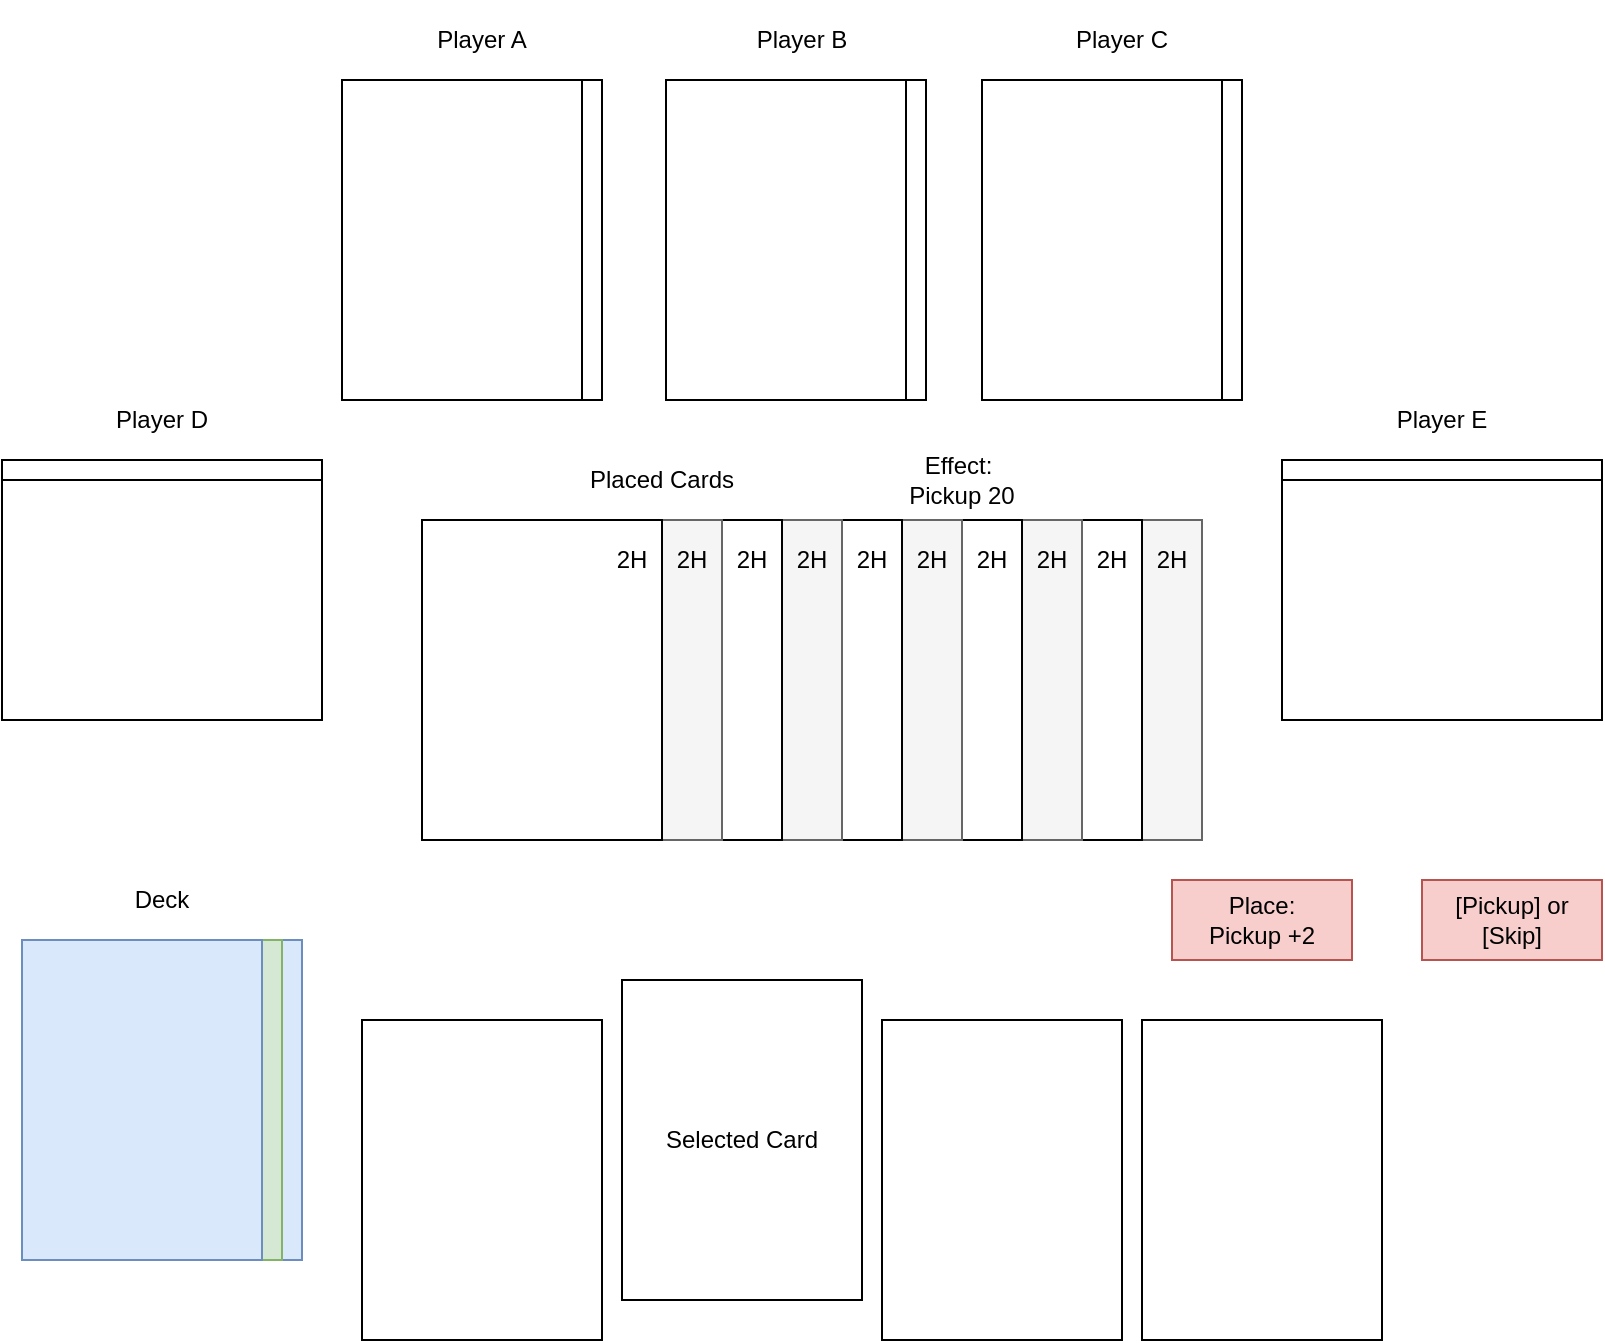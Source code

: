 <mxfile version="13.0.3" type="device"><diagram id="LQLXkiOro173pMAJoZoH" name="Page-1"><mxGraphModel dx="1038" dy="607" grid="1" gridSize="10" guides="1" tooltips="1" connect="1" arrows="1" fold="1" page="1" pageScale="1" pageWidth="850" pageHeight="1100" math="0" shadow="0"><root><mxCell id="0"/><mxCell id="1" parent="0"/><mxCell id="b7hLhrjb28pt0GsFcjPt-1" value="" style="rounded=0;whiteSpace=wrap;html=1;" vertex="1" parent="1"><mxGeometry x="200" y="80" width="120" height="160" as="geometry"/></mxCell><mxCell id="b7hLhrjb28pt0GsFcjPt-2" value="Player A" style="text;html=1;strokeColor=none;fillColor=none;align=center;verticalAlign=middle;whiteSpace=wrap;rounded=0;" vertex="1" parent="1"><mxGeometry x="200" y="40" width="120" height="40" as="geometry"/></mxCell><mxCell id="b7hLhrjb28pt0GsFcjPt-3" value="" style="rounded=0;whiteSpace=wrap;html=1;" vertex="1" parent="1"><mxGeometry x="362" y="80" width="120" height="160" as="geometry"/></mxCell><mxCell id="b7hLhrjb28pt0GsFcjPt-4" value="Player B" style="text;html=1;strokeColor=none;fillColor=none;align=center;verticalAlign=middle;whiteSpace=wrap;rounded=0;" vertex="1" parent="1"><mxGeometry x="360" y="40" width="120" height="40" as="geometry"/></mxCell><mxCell id="b7hLhrjb28pt0GsFcjPt-5" value="" style="rounded=0;whiteSpace=wrap;html=1;" vertex="1" parent="1"><mxGeometry x="520" y="80" width="120" height="160" as="geometry"/></mxCell><mxCell id="b7hLhrjb28pt0GsFcjPt-6" value="Player C" style="text;html=1;strokeColor=none;fillColor=none;align=center;verticalAlign=middle;whiteSpace=wrap;rounded=0;" vertex="1" parent="1"><mxGeometry x="520" y="40" width="120" height="40" as="geometry"/></mxCell><mxCell id="b7hLhrjb28pt0GsFcjPt-7" value="" style="rounded=0;whiteSpace=wrap;html=1;rotation=270;" vertex="1" parent="1"><mxGeometry x="40" y="250" width="120" height="160" as="geometry"/></mxCell><mxCell id="b7hLhrjb28pt0GsFcjPt-8" value="Player D" style="text;html=1;strokeColor=none;fillColor=none;align=center;verticalAlign=middle;whiteSpace=wrap;rounded=0;" vertex="1" parent="1"><mxGeometry x="40" y="230" width="120" height="40" as="geometry"/></mxCell><mxCell id="b7hLhrjb28pt0GsFcjPt-9" value="" style="rounded=0;whiteSpace=wrap;html=1;rotation=270;" vertex="1" parent="1"><mxGeometry x="680" y="250" width="120" height="160" as="geometry"/></mxCell><mxCell id="b7hLhrjb28pt0GsFcjPt-10" value="Player E" style="text;html=1;strokeColor=none;fillColor=none;align=center;verticalAlign=middle;whiteSpace=wrap;rounded=0;" vertex="1" parent="1"><mxGeometry x="680" y="230" width="120" height="40" as="geometry"/></mxCell><mxCell id="b7hLhrjb28pt0GsFcjPt-11" value="" style="rounded=0;whiteSpace=wrap;html=1;fillColor=#f5f5f5;strokeColor=#666666;fontColor=#333333;" vertex="1" parent="1"><mxGeometry x="500" y="300" width="120" height="160" as="geometry"/></mxCell><mxCell id="b7hLhrjb28pt0GsFcjPt-12" value="" style="rounded=0;whiteSpace=wrap;html=1;" vertex="1" parent="1"><mxGeometry x="470" y="300" width="120" height="160" as="geometry"/></mxCell><mxCell id="b7hLhrjb28pt0GsFcjPt-13" value="" style="rounded=0;whiteSpace=wrap;html=1;fillColor=#f5f5f5;strokeColor=#666666;fontColor=#333333;" vertex="1" parent="1"><mxGeometry x="440" y="300" width="120" height="160" as="geometry"/></mxCell><mxCell id="b7hLhrjb28pt0GsFcjPt-14" value="" style="rounded=0;whiteSpace=wrap;html=1;" vertex="1" parent="1"><mxGeometry x="410" y="300" width="120" height="160" as="geometry"/></mxCell><mxCell id="b7hLhrjb28pt0GsFcjPt-15" value="" style="rounded=0;whiteSpace=wrap;html=1;fillColor=#f5f5f5;strokeColor=#666666;fontColor=#333333;" vertex="1" parent="1"><mxGeometry x="380" y="300" width="120" height="160" as="geometry"/></mxCell><mxCell id="b7hLhrjb28pt0GsFcjPt-16" value="" style="rounded=0;whiteSpace=wrap;html=1;" vertex="1" parent="1"><mxGeometry x="350" y="300" width="120" height="160" as="geometry"/></mxCell><mxCell id="b7hLhrjb28pt0GsFcjPt-17" value="" style="rounded=0;whiteSpace=wrap;html=1;fillColor=#f5f5f5;strokeColor=#666666;fontColor=#333333;" vertex="1" parent="1"><mxGeometry x="320" y="300" width="120" height="160" as="geometry"/></mxCell><mxCell id="b7hLhrjb28pt0GsFcjPt-18" value="" style="rounded=0;whiteSpace=wrap;html=1;" vertex="1" parent="1"><mxGeometry x="290" y="300" width="120" height="160" as="geometry"/></mxCell><mxCell id="b7hLhrjb28pt0GsFcjPt-19" value="" style="rounded=0;whiteSpace=wrap;html=1;fillColor=#f5f5f5;strokeColor=#666666;fontColor=#333333;" vertex="1" parent="1"><mxGeometry x="260" y="300" width="120" height="160" as="geometry"/></mxCell><mxCell id="b7hLhrjb28pt0GsFcjPt-20" value="" style="rounded=0;whiteSpace=wrap;html=1;" vertex="1" parent="1"><mxGeometry x="230" y="300" width="120" height="160" as="geometry"/></mxCell><mxCell id="b7hLhrjb28pt0GsFcjPt-21" value="Placed Cards" style="text;html=1;strokeColor=none;fillColor=none;align=center;verticalAlign=middle;whiteSpace=wrap;rounded=0;" vertex="1" parent="1"><mxGeometry x="290" y="260" width="120" height="40" as="geometry"/></mxCell><mxCell id="b7hLhrjb28pt0GsFcjPt-29" value="" style="rounded=0;whiteSpace=wrap;html=1;fillColor=#dae8fc;strokeColor=#6c8ebf;" vertex="1" parent="1"><mxGeometry x="50" y="510" width="120" height="160" as="geometry"/></mxCell><mxCell id="b7hLhrjb28pt0GsFcjPt-30" value="" style="rounded=0;whiteSpace=wrap;html=1;fillColor=#d5e8d4;strokeColor=#82b366;" vertex="1" parent="1"><mxGeometry x="40" y="510" width="120" height="160" as="geometry"/></mxCell><mxCell id="b7hLhrjb28pt0GsFcjPt-31" value="" style="rounded=0;whiteSpace=wrap;html=1;fillColor=#dae8fc;strokeColor=#6c8ebf;" vertex="1" parent="1"><mxGeometry x="30" y="510" width="120" height="160" as="geometry"/></mxCell><mxCell id="b7hLhrjb28pt0GsFcjPt-33" value="Deck" style="text;html=1;strokeColor=none;fillColor=none;align=center;verticalAlign=middle;whiteSpace=wrap;rounded=0;" vertex="1" parent="1"><mxGeometry x="40" y="470" width="120" height="40" as="geometry"/></mxCell><mxCell id="b7hLhrjb28pt0GsFcjPt-34" value="" style="rounded=0;whiteSpace=wrap;html=1;" vertex="1" parent="1"><mxGeometry x="200" y="550" width="120" height="160" as="geometry"/></mxCell><mxCell id="b7hLhrjb28pt0GsFcjPt-35" value="Selected Card" style="rounded=0;whiteSpace=wrap;html=1;" vertex="1" parent="1"><mxGeometry x="330" y="530" width="120" height="160" as="geometry"/></mxCell><mxCell id="b7hLhrjb28pt0GsFcjPt-36" value="" style="rounded=0;whiteSpace=wrap;html=1;" vertex="1" parent="1"><mxGeometry x="460" y="550" width="120" height="160" as="geometry"/></mxCell><mxCell id="b7hLhrjb28pt0GsFcjPt-37" value="" style="rounded=0;whiteSpace=wrap;html=1;" vertex="1" parent="1"><mxGeometry x="590" y="550" width="120" height="160" as="geometry"/></mxCell><mxCell id="b7hLhrjb28pt0GsFcjPt-40" value="Place:&lt;br&gt;Pickup +2" style="rounded=0;whiteSpace=wrap;html=1;fillColor=#f8cecc;strokeColor=#b85450;" vertex="1" parent="1"><mxGeometry x="605" y="480" width="90" height="40" as="geometry"/></mxCell><mxCell id="b7hLhrjb28pt0GsFcjPt-41" value="2H" style="text;html=1;strokeColor=none;fillColor=none;align=center;verticalAlign=middle;whiteSpace=wrap;rounded=0;" vertex="1" parent="1"><mxGeometry x="320" y="300" width="30" height="40" as="geometry"/></mxCell><mxCell id="b7hLhrjb28pt0GsFcjPt-42" value="2H" style="text;html=1;strokeColor=none;fillColor=none;align=center;verticalAlign=middle;whiteSpace=wrap;rounded=0;" vertex="1" parent="1"><mxGeometry x="350" y="300" width="30" height="40" as="geometry"/></mxCell><mxCell id="b7hLhrjb28pt0GsFcjPt-43" value="2H" style="text;html=1;strokeColor=none;fillColor=none;align=center;verticalAlign=middle;whiteSpace=wrap;rounded=0;" vertex="1" parent="1"><mxGeometry x="380" y="300" width="30" height="40" as="geometry"/></mxCell><mxCell id="b7hLhrjb28pt0GsFcjPt-44" value="2H" style="text;html=1;strokeColor=none;fillColor=none;align=center;verticalAlign=middle;whiteSpace=wrap;rounded=0;" vertex="1" parent="1"><mxGeometry x="410" y="300" width="30" height="40" as="geometry"/></mxCell><mxCell id="b7hLhrjb28pt0GsFcjPt-45" value="2H" style="text;html=1;strokeColor=none;fillColor=none;align=center;verticalAlign=middle;whiteSpace=wrap;rounded=0;" vertex="1" parent="1"><mxGeometry x="440" y="300" width="30" height="40" as="geometry"/></mxCell><mxCell id="b7hLhrjb28pt0GsFcjPt-46" value="2H" style="text;html=1;strokeColor=none;fillColor=none;align=center;verticalAlign=middle;whiteSpace=wrap;rounded=0;" vertex="1" parent="1"><mxGeometry x="470" y="300" width="30" height="40" as="geometry"/></mxCell><mxCell id="b7hLhrjb28pt0GsFcjPt-47" value="2H" style="text;html=1;strokeColor=none;fillColor=none;align=center;verticalAlign=middle;whiteSpace=wrap;rounded=0;" vertex="1" parent="1"><mxGeometry x="500" y="300" width="30" height="40" as="geometry"/></mxCell><mxCell id="b7hLhrjb28pt0GsFcjPt-48" value="2H" style="text;html=1;strokeColor=none;fillColor=none;align=center;verticalAlign=middle;whiteSpace=wrap;rounded=0;" vertex="1" parent="1"><mxGeometry x="530" y="300" width="30" height="40" as="geometry"/></mxCell><mxCell id="b7hLhrjb28pt0GsFcjPt-49" value="2H" style="text;html=1;strokeColor=none;fillColor=none;align=center;verticalAlign=middle;whiteSpace=wrap;rounded=0;" vertex="1" parent="1"><mxGeometry x="560" y="300" width="30" height="40" as="geometry"/></mxCell><mxCell id="b7hLhrjb28pt0GsFcjPt-50" value="2H" style="text;html=1;strokeColor=none;fillColor=none;align=center;verticalAlign=middle;whiteSpace=wrap;rounded=0;" vertex="1" parent="1"><mxGeometry x="590" y="300" width="30" height="40" as="geometry"/></mxCell><mxCell id="b7hLhrjb28pt0GsFcjPt-51" value="" style="rounded=0;whiteSpace=wrap;html=1;" vertex="1" parent="1"><mxGeometry x="190" y="80" width="120" height="160" as="geometry"/></mxCell><mxCell id="b7hLhrjb28pt0GsFcjPt-52" value="" style="rounded=0;whiteSpace=wrap;html=1;" vertex="1" parent="1"><mxGeometry x="352" y="80" width="120" height="160" as="geometry"/></mxCell><mxCell id="b7hLhrjb28pt0GsFcjPt-53" value="" style="rounded=0;whiteSpace=wrap;html=1;" vertex="1" parent="1"><mxGeometry x="510" y="80" width="120" height="160" as="geometry"/></mxCell><mxCell id="b7hLhrjb28pt0GsFcjPt-54" value="" style="rounded=0;whiteSpace=wrap;html=1;rotation=270;" vertex="1" parent="1"><mxGeometry x="40" y="260" width="120" height="160" as="geometry"/></mxCell><mxCell id="b7hLhrjb28pt0GsFcjPt-55" value="" style="rounded=0;whiteSpace=wrap;html=1;rotation=270;" vertex="1" parent="1"><mxGeometry x="680" y="260" width="120" height="160" as="geometry"/></mxCell><mxCell id="b7hLhrjb28pt0GsFcjPt-56" value="Effect:&amp;nbsp;&lt;br&gt;Pickup 20" style="text;html=1;strokeColor=none;fillColor=none;align=center;verticalAlign=middle;whiteSpace=wrap;rounded=0;" vertex="1" parent="1"><mxGeometry x="440" y="260" width="120" height="40" as="geometry"/></mxCell><mxCell id="b7hLhrjb28pt0GsFcjPt-57" value="[Pickup] or [Skip]" style="rounded=0;whiteSpace=wrap;html=1;fillColor=#f8cecc;strokeColor=#b85450;" vertex="1" parent="1"><mxGeometry x="730" y="480" width="90" height="40" as="geometry"/></mxCell></root></mxGraphModel></diagram></mxfile>